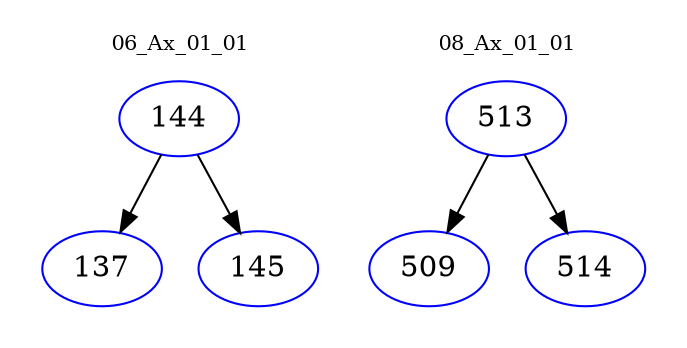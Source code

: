 digraph{
subgraph cluster_0 {
color = white
label = "06_Ax_01_01";
fontsize=10;
T0_144 [label="144", color="blue"]
T0_144 -> T0_137 [color="black"]
T0_137 [label="137", color="blue"]
T0_144 -> T0_145 [color="black"]
T0_145 [label="145", color="blue"]
}
subgraph cluster_1 {
color = white
label = "08_Ax_01_01";
fontsize=10;
T1_513 [label="513", color="blue"]
T1_513 -> T1_509 [color="black"]
T1_509 [label="509", color="blue"]
T1_513 -> T1_514 [color="black"]
T1_514 [label="514", color="blue"]
}
}
